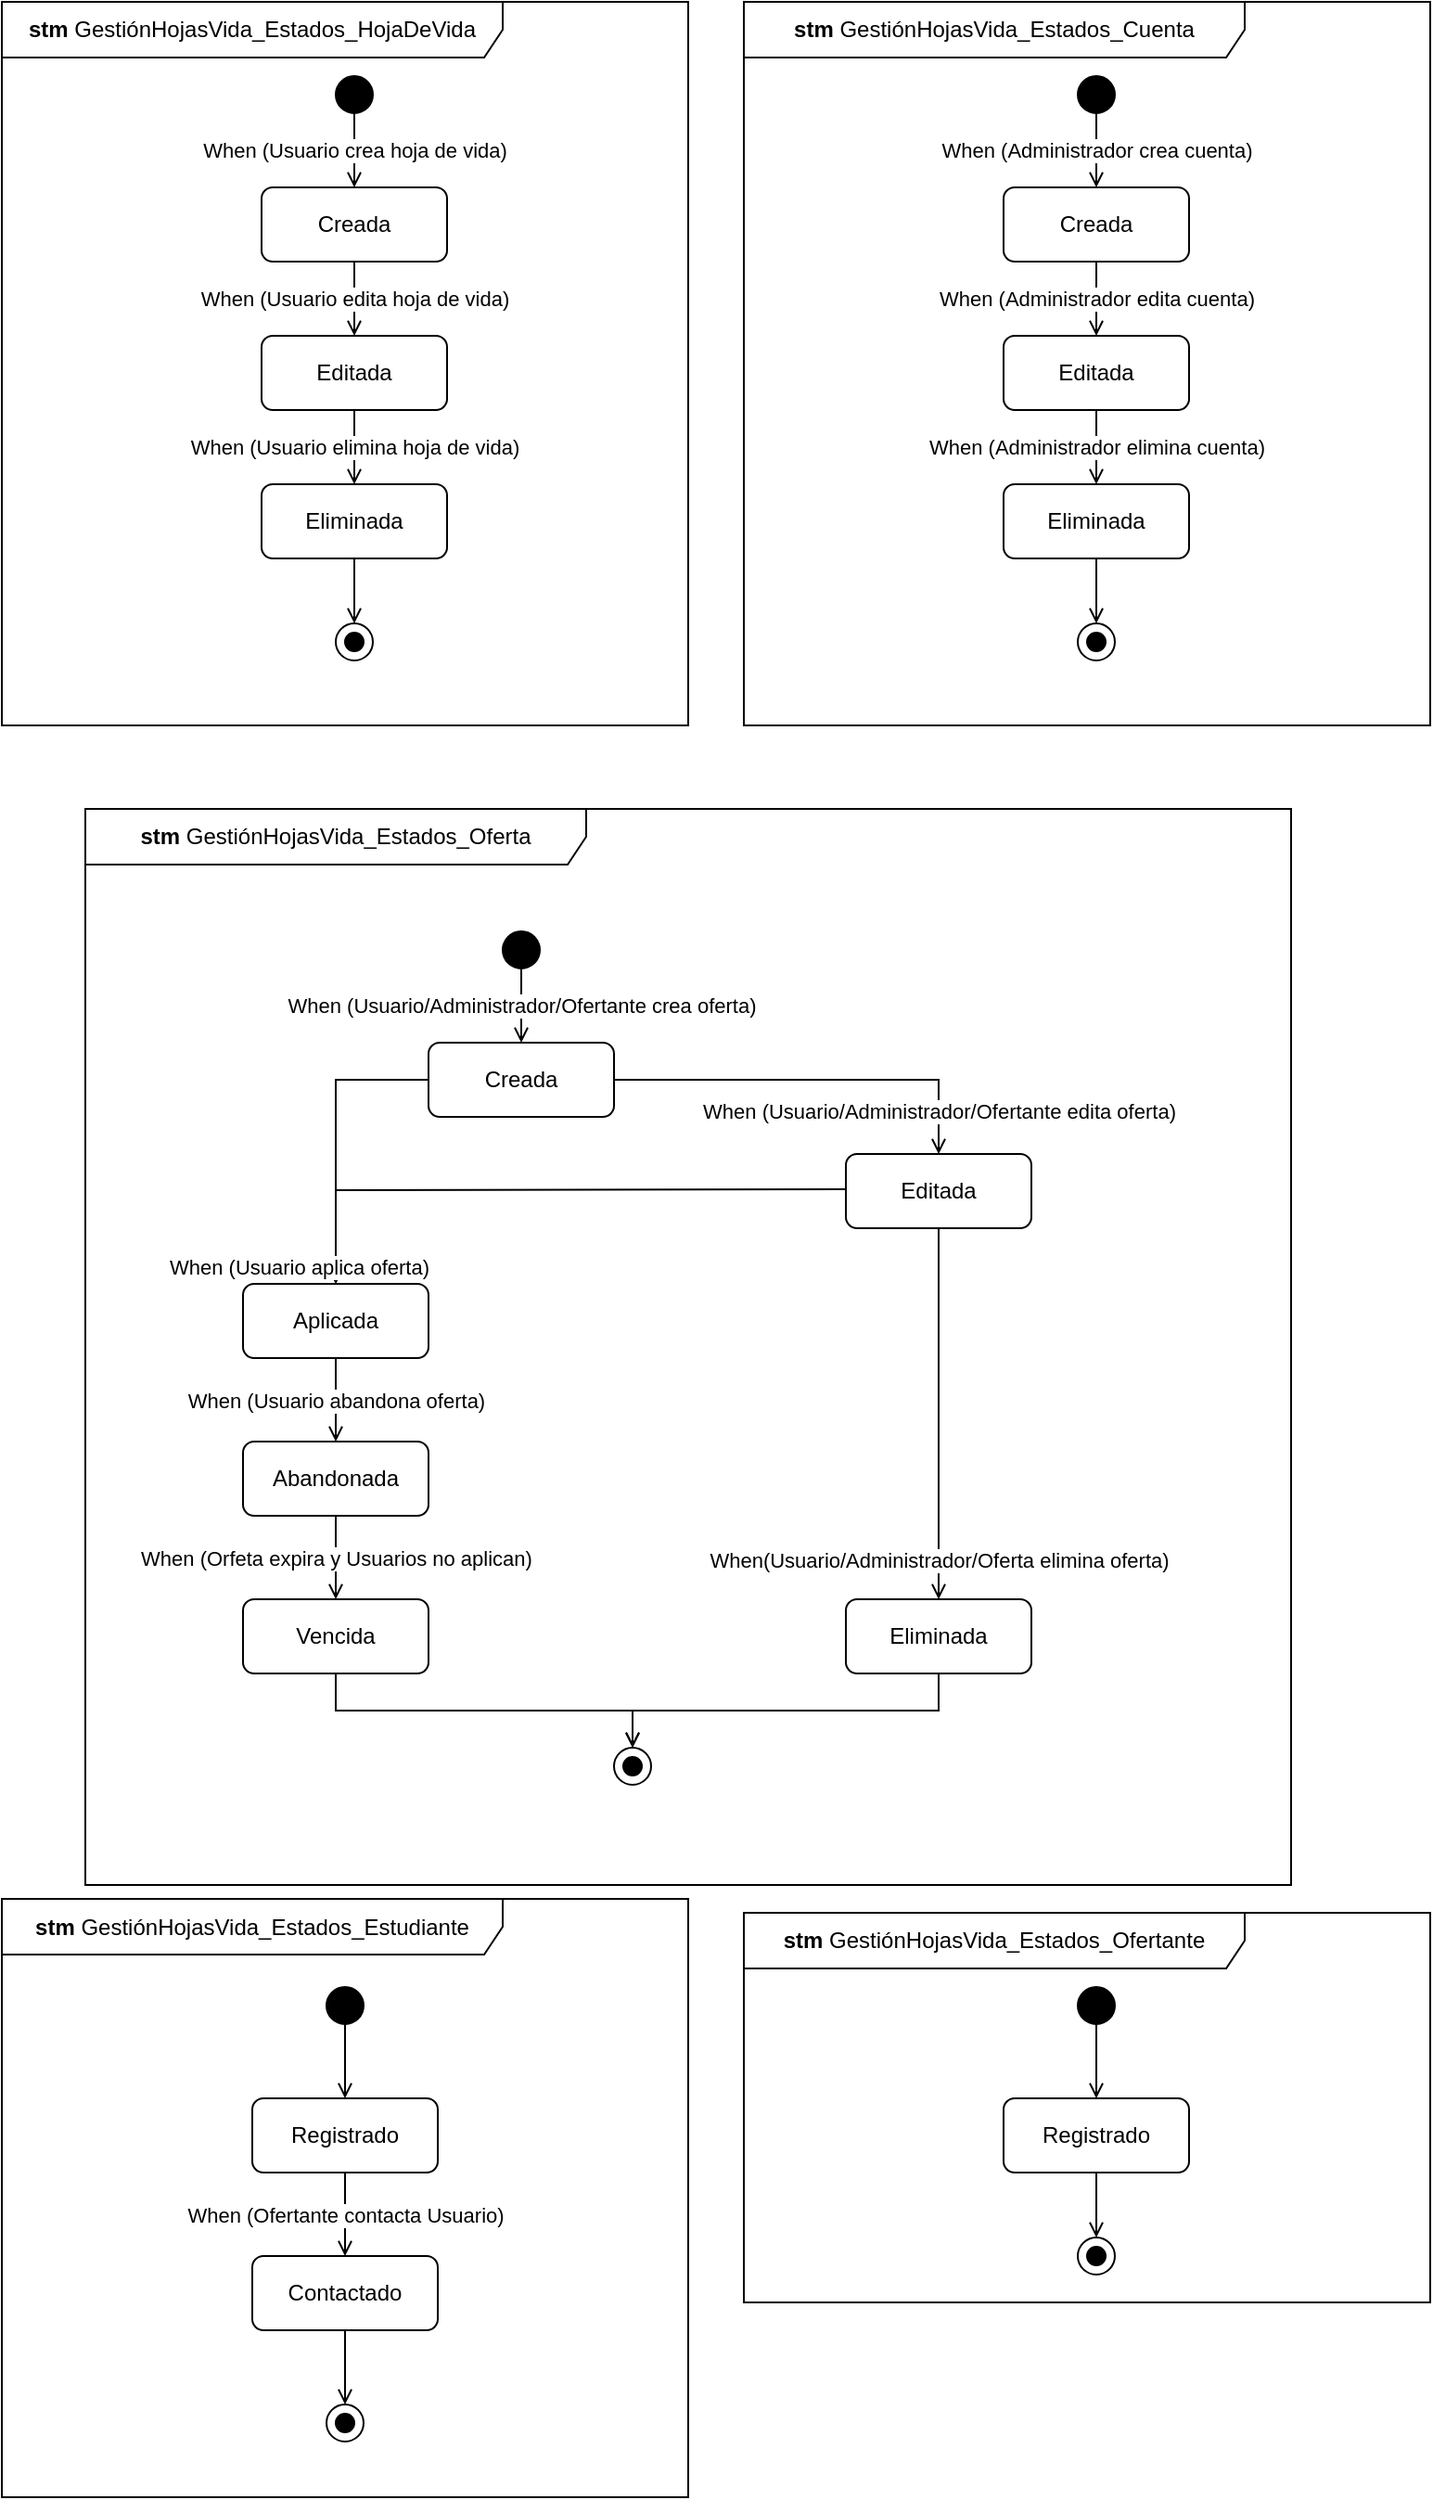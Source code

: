 <mxfile version="13.7.9" type="google"><diagram name="Page-1" id="58cdce13-f638-feb5-8d6f-7d28b1aa9fa0"><mxGraphModel dx="1108" dy="451" grid="1" gridSize="10" guides="1" tooltips="1" connect="1" arrows="1" fold="1" page="1" pageScale="1" pageWidth="1100" pageHeight="850" background="#ffffff" math="0" shadow="0"><root><mxCell id="0"/><mxCell id="1" parent="0"/><mxCell id="YO4JoIQ3PpvjfvyNspI2-1" value="&lt;b&gt;stm &lt;/b&gt;GestiónHojasVida_Estados_HojaDeVida" style="shape=umlFrame;whiteSpace=wrap;html=1;width=270;height=30;" parent="1" vertex="1"><mxGeometry x="175" y="35" width="370" height="390" as="geometry"/></mxCell><mxCell id="YO4JoIQ3PpvjfvyNspI2-6" value="When (Usuario crea hoja de vida)" style="edgeStyle=orthogonalEdgeStyle;rounded=0;orthogonalLoop=1;jettySize=auto;html=1;endArrow=open;endFill=0;" parent="1" source="YO4JoIQ3PpvjfvyNspI2-2" target="YO4JoIQ3PpvjfvyNspI2-3" edge="1"><mxGeometry relative="1" as="geometry"><Array as="points"><mxPoint x="365" y="115"/><mxPoint x="365" y="115"/></Array></mxGeometry></mxCell><mxCell id="YO4JoIQ3PpvjfvyNspI2-2" value="" style="shape=ellipse;html=1;fillColor=#000000;fontSize=18;fontColor=#ffffff;" parent="1" vertex="1"><mxGeometry x="355" y="75" width="20" height="20" as="geometry"/></mxCell><mxCell id="YO4JoIQ3PpvjfvyNspI2-11" value="When (Usuario edita hoja de vida)" style="edgeStyle=orthogonalEdgeStyle;rounded=0;orthogonalLoop=1;jettySize=auto;html=1;exitX=0.5;exitY=1;exitDx=0;exitDy=0;entryX=0.5;entryY=0;entryDx=0;entryDy=0;endArrow=open;endFill=0;" parent="1" source="YO4JoIQ3PpvjfvyNspI2-3" target="YO4JoIQ3PpvjfvyNspI2-4" edge="1"><mxGeometry relative="1" as="geometry"/></mxCell><mxCell id="YO4JoIQ3PpvjfvyNspI2-3" value="Creada" style="shape=rect;rounded=1;html=1;whiteSpace=wrap;align=center;" parent="1" vertex="1"><mxGeometry x="315" y="135" width="100" height="40" as="geometry"/></mxCell><mxCell id="YO4JoIQ3PpvjfvyNspI2-12" value="When (Usuario elimina hoja de vida)" style="edgeStyle=orthogonalEdgeStyle;rounded=0;orthogonalLoop=1;jettySize=auto;html=1;exitX=0.5;exitY=1;exitDx=0;exitDy=0;entryX=0.5;entryY=0;entryDx=0;entryDy=0;endArrow=open;endFill=0;" parent="1" source="YO4JoIQ3PpvjfvyNspI2-4" target="YO4JoIQ3PpvjfvyNspI2-5" edge="1"><mxGeometry relative="1" as="geometry"/></mxCell><mxCell id="YO4JoIQ3PpvjfvyNspI2-4" value="Editada" style="shape=rect;rounded=1;html=1;whiteSpace=wrap;align=center;" parent="1" vertex="1"><mxGeometry x="315" y="215" width="100" height="40" as="geometry"/></mxCell><mxCell id="YO4JoIQ3PpvjfvyNspI2-14" style="edgeStyle=orthogonalEdgeStyle;rounded=0;orthogonalLoop=1;jettySize=auto;html=1;exitX=0.5;exitY=1;exitDx=0;exitDy=0;entryX=0.5;entryY=0;entryDx=0;entryDy=0;entryPerimeter=0;endArrow=open;endFill=0;" parent="1" source="YO4JoIQ3PpvjfvyNspI2-5" target="YO4JoIQ3PpvjfvyNspI2-13" edge="1"><mxGeometry relative="1" as="geometry"/></mxCell><mxCell id="YO4JoIQ3PpvjfvyNspI2-5" value="Eliminada" style="shape=rect;rounded=1;html=1;whiteSpace=wrap;align=center;" parent="1" vertex="1"><mxGeometry x="315" y="295" width="100" height="40" as="geometry"/></mxCell><mxCell id="YO4JoIQ3PpvjfvyNspI2-13" value="" style="shape=mxgraph.sysml.actFinal;html=1;verticalLabelPosition=bottom;labelBackgroundColor=#ffffff;verticalAlign=top;" parent="1" vertex="1"><mxGeometry x="355" y="370" width="20" height="20" as="geometry"/></mxCell><mxCell id="YO4JoIQ3PpvjfvyNspI2-25" value="&lt;b&gt;stm &lt;/b&gt;GestiónHojasVida_Estados_Cuenta" style="shape=umlFrame;whiteSpace=wrap;html=1;width=270;height=30;" parent="1" vertex="1"><mxGeometry x="575" y="35" width="370" height="390" as="geometry"/></mxCell><mxCell id="YO4JoIQ3PpvjfvyNspI2-26" value="When (Administrador crea cuenta)" style="edgeStyle=orthogonalEdgeStyle;rounded=0;orthogonalLoop=1;jettySize=auto;html=1;endArrow=open;endFill=0;" parent="1" source="YO4JoIQ3PpvjfvyNspI2-27" target="YO4JoIQ3PpvjfvyNspI2-29" edge="1"><mxGeometry relative="1" as="geometry"><Array as="points"><mxPoint x="765" y="115"/><mxPoint x="765" y="115"/></Array></mxGeometry></mxCell><mxCell id="YO4JoIQ3PpvjfvyNspI2-27" value="" style="shape=ellipse;html=1;fillColor=#000000;fontSize=18;fontColor=#ffffff;" parent="1" vertex="1"><mxGeometry x="755" y="75" width="20" height="20" as="geometry"/></mxCell><mxCell id="YO4JoIQ3PpvjfvyNspI2-28" value="When (Administrador edita cuenta)" style="edgeStyle=orthogonalEdgeStyle;rounded=0;orthogonalLoop=1;jettySize=auto;html=1;exitX=0.5;exitY=1;exitDx=0;exitDy=0;entryX=0.5;entryY=0;entryDx=0;entryDy=0;endArrow=open;endFill=0;" parent="1" source="YO4JoIQ3PpvjfvyNspI2-29" target="YO4JoIQ3PpvjfvyNspI2-31" edge="1"><mxGeometry relative="1" as="geometry"><mxPoint as="offset"/></mxGeometry></mxCell><mxCell id="YO4JoIQ3PpvjfvyNspI2-29" value="Creada" style="shape=rect;rounded=1;html=1;whiteSpace=wrap;align=center;" parent="1" vertex="1"><mxGeometry x="715" y="135" width="100" height="40" as="geometry"/></mxCell><mxCell id="YO4JoIQ3PpvjfvyNspI2-30" value="&lt;div&gt;When (Administrador elimina cuenta)&lt;/div&gt;" style="edgeStyle=orthogonalEdgeStyle;rounded=0;orthogonalLoop=1;jettySize=auto;html=1;exitX=0.5;exitY=1;exitDx=0;exitDy=0;entryX=0.5;entryY=0;entryDx=0;entryDy=0;endArrow=open;endFill=0;" parent="1" source="YO4JoIQ3PpvjfvyNspI2-31" target="YO4JoIQ3PpvjfvyNspI2-33" edge="1"><mxGeometry relative="1" as="geometry"/></mxCell><mxCell id="YO4JoIQ3PpvjfvyNspI2-31" value="Editada" style="shape=rect;rounded=1;html=1;whiteSpace=wrap;align=center;" parent="1" vertex="1"><mxGeometry x="715" y="215" width="100" height="40" as="geometry"/></mxCell><mxCell id="YO4JoIQ3PpvjfvyNspI2-32" style="edgeStyle=orthogonalEdgeStyle;rounded=0;orthogonalLoop=1;jettySize=auto;html=1;exitX=0.5;exitY=1;exitDx=0;exitDy=0;entryX=0.5;entryY=0;entryDx=0;entryDy=0;entryPerimeter=0;endArrow=open;endFill=0;" parent="1" source="YO4JoIQ3PpvjfvyNspI2-33" target="YO4JoIQ3PpvjfvyNspI2-34" edge="1"><mxGeometry relative="1" as="geometry"/></mxCell><mxCell id="YO4JoIQ3PpvjfvyNspI2-33" value="Eliminada" style="shape=rect;rounded=1;html=1;whiteSpace=wrap;align=center;" parent="1" vertex="1"><mxGeometry x="715" y="295" width="100" height="40" as="geometry"/></mxCell><mxCell id="YO4JoIQ3PpvjfvyNspI2-34" value="" style="shape=mxgraph.sysml.actFinal;html=1;verticalLabelPosition=bottom;labelBackgroundColor=#ffffff;verticalAlign=top;" parent="1" vertex="1"><mxGeometry x="755" y="370" width="20" height="20" as="geometry"/></mxCell><mxCell id="YO4JoIQ3PpvjfvyNspI2-35" value="&lt;b&gt;stm &lt;/b&gt;GestiónHojasVida_Estados_Oferta" style="shape=umlFrame;whiteSpace=wrap;html=1;width=270;height=30;" parent="1" vertex="1"><mxGeometry x="220" y="470" width="650" height="580" as="geometry"/></mxCell><mxCell id="YO4JoIQ3PpvjfvyNspI2-36" value="When (Usuario/Administrador/Ofertante crea oferta)" style="edgeStyle=orthogonalEdgeStyle;rounded=0;orthogonalLoop=1;jettySize=auto;html=1;endArrow=open;endFill=0;" parent="1" source="YO4JoIQ3PpvjfvyNspI2-37" target="YO4JoIQ3PpvjfvyNspI2-39" edge="1"><mxGeometry relative="1" as="geometry"><Array as="points"><mxPoint x="455" y="576"/><mxPoint x="455" y="576"/></Array></mxGeometry></mxCell><mxCell id="YO4JoIQ3PpvjfvyNspI2-37" value="" style="shape=ellipse;html=1;fillColor=#000000;fontSize=18;fontColor=#ffffff;" parent="1" vertex="1"><mxGeometry x="445" y="536" width="20" height="20" as="geometry"/></mxCell><mxCell id="YO4JoIQ3PpvjfvyNspI2-38" value="When (Usuario/Administrador/Ofertante edita oferta)" style="edgeStyle=orthogonalEdgeStyle;rounded=0;orthogonalLoop=1;jettySize=auto;html=1;exitX=1;exitY=0.5;exitDx=0;exitDy=0;entryX=0.5;entryY=0;entryDx=0;entryDy=0;endArrow=open;endFill=0;" parent="1" source="YO4JoIQ3PpvjfvyNspI2-39" target="YO4JoIQ3PpvjfvyNspI2-41" edge="1"><mxGeometry x="0.692" y="-10" relative="1" as="geometry"><mxPoint x="10" y="10" as="offset"/></mxGeometry></mxCell><mxCell id="YO4JoIQ3PpvjfvyNspI2-47" style="edgeStyle=orthogonalEdgeStyle;rounded=0;orthogonalLoop=1;jettySize=auto;html=1;exitX=0;exitY=0.5;exitDx=0;exitDy=0;endArrow=open;endFill=0;" parent="1" source="YO4JoIQ3PpvjfvyNspI2-39" target="YO4JoIQ3PpvjfvyNspI2-45" edge="1"><mxGeometry relative="1" as="geometry"/></mxCell><mxCell id="YO4JoIQ3PpvjfvyNspI2-39" value="Creada" style="shape=rect;rounded=1;html=1;whiteSpace=wrap;align=center;" parent="1" vertex="1"><mxGeometry x="405" y="596" width="100" height="40" as="geometry"/></mxCell><mxCell id="YO4JoIQ3PpvjfvyNspI2-48" value="&lt;div&gt;When (Usuario aplica oferta)&lt;/div&gt;" style="edgeStyle=orthogonalEdgeStyle;rounded=0;orthogonalLoop=1;jettySize=auto;html=1;exitX=0;exitY=0.5;exitDx=0;exitDy=0;entryX=0.5;entryY=0;entryDx=0;entryDy=0;endArrow=open;endFill=0;" parent="1" target="YO4JoIQ3PpvjfvyNspI2-45" edge="1"><mxGeometry x="0.687" y="21" relative="1" as="geometry"><mxPoint x="630" y="675" as="sourcePoint"/><mxPoint x="355" y="715" as="targetPoint"/><mxPoint x="-21" y="21" as="offset"/></mxGeometry></mxCell><mxCell id="YO4JoIQ3PpvjfvyNspI2-55" style="edgeStyle=orthogonalEdgeStyle;rounded=0;orthogonalLoop=1;jettySize=auto;html=1;entryX=0.5;entryY=0;entryDx=0;entryDy=0;endArrow=open;endFill=0;" parent="1" source="YO4JoIQ3PpvjfvyNspI2-41" target="YO4JoIQ3PpvjfvyNspI2-43" edge="1"><mxGeometry relative="1" as="geometry"/></mxCell><mxCell id="t3hURlkrOvyr4WL2rICc-1" value="When(Usuario/Administrador/Oferta elimina oferta)" style="edgeLabel;html=1;align=center;verticalAlign=middle;resizable=0;points=[];" vertex="1" connectable="0" parent="YO4JoIQ3PpvjfvyNspI2-55"><mxGeometry x="0.79" relative="1" as="geometry"><mxPoint as="offset"/></mxGeometry></mxCell><mxCell id="YO4JoIQ3PpvjfvyNspI2-41" value="Editada" style="shape=rect;rounded=1;html=1;whiteSpace=wrap;align=center;" parent="1" vertex="1"><mxGeometry x="630" y="656" width="100" height="40" as="geometry"/></mxCell><mxCell id="YO4JoIQ3PpvjfvyNspI2-42" style="edgeStyle=orthogonalEdgeStyle;rounded=0;orthogonalLoop=1;jettySize=auto;html=1;exitX=0.5;exitY=1;exitDx=0;exitDy=0;entryX=0.5;entryY=0;entryDx=0;entryDy=0;entryPerimeter=0;endArrow=open;endFill=0;" parent="1" source="YO4JoIQ3PpvjfvyNspI2-43" target="YO4JoIQ3PpvjfvyNspI2-44" edge="1"><mxGeometry relative="1" as="geometry"/></mxCell><mxCell id="YO4JoIQ3PpvjfvyNspI2-43" value="Eliminada" style="shape=rect;rounded=1;html=1;whiteSpace=wrap;align=center;" parent="1" vertex="1"><mxGeometry x="630" y="896" width="100" height="40" as="geometry"/></mxCell><mxCell id="YO4JoIQ3PpvjfvyNspI2-44" value="" style="shape=mxgraph.sysml.actFinal;html=1;verticalLabelPosition=bottom;labelBackgroundColor=#ffffff;verticalAlign=top;" parent="1" vertex="1"><mxGeometry x="505" y="976" width="20" height="20" as="geometry"/></mxCell><mxCell id="YO4JoIQ3PpvjfvyNspI2-51" value="When (Usuario abandona oferta)" style="edgeStyle=orthogonalEdgeStyle;rounded=0;orthogonalLoop=1;jettySize=auto;html=1;exitX=0.5;exitY=1;exitDx=0;exitDy=0;endArrow=open;endFill=0;" parent="1" source="YO4JoIQ3PpvjfvyNspI2-45" target="YO4JoIQ3PpvjfvyNspI2-50" edge="1"><mxGeometry relative="1" as="geometry"/></mxCell><mxCell id="YO4JoIQ3PpvjfvyNspI2-45" value="Aplicada" style="shape=rect;rounded=1;html=1;whiteSpace=wrap;align=center;" parent="1" vertex="1"><mxGeometry x="305" y="726" width="100" height="40" as="geometry"/></mxCell><mxCell id="YO4JoIQ3PpvjfvyNspI2-53" value="When (Orfeta expira y Usuarios no aplican)" style="edgeStyle=orthogonalEdgeStyle;rounded=0;orthogonalLoop=1;jettySize=auto;html=1;exitX=0.5;exitY=1;exitDx=0;exitDy=0;entryX=0.5;entryY=0;entryDx=0;entryDy=0;endArrow=open;endFill=0;" parent="1" source="YO4JoIQ3PpvjfvyNspI2-50" target="YO4JoIQ3PpvjfvyNspI2-52" edge="1"><mxGeometry relative="1" as="geometry"/></mxCell><mxCell id="YO4JoIQ3PpvjfvyNspI2-50" value="Abandonada" style="shape=rect;rounded=1;html=1;whiteSpace=wrap;align=center;" parent="1" vertex="1"><mxGeometry x="305" y="811" width="100" height="40" as="geometry"/></mxCell><mxCell id="YO4JoIQ3PpvjfvyNspI2-56" style="edgeStyle=orthogonalEdgeStyle;rounded=0;orthogonalLoop=1;jettySize=auto;html=1;exitX=0.5;exitY=1;exitDx=0;exitDy=0;entryX=0.5;entryY=0;entryDx=0;entryDy=0;entryPerimeter=0;endArrow=open;endFill=0;" parent="1" source="YO4JoIQ3PpvjfvyNspI2-52" target="YO4JoIQ3PpvjfvyNspI2-44" edge="1"><mxGeometry relative="1" as="geometry"/></mxCell><mxCell id="YO4JoIQ3PpvjfvyNspI2-52" value="Vencida" style="shape=rect;rounded=1;html=1;whiteSpace=wrap;align=center;" parent="1" vertex="1"><mxGeometry x="305" y="896" width="100" height="40" as="geometry"/></mxCell><mxCell id="YO4JoIQ3PpvjfvyNspI2-57" value="&lt;b&gt;stm &lt;/b&gt;GestiónHojasVida_Estados_Estudiante" style="shape=umlFrame;whiteSpace=wrap;html=1;width=270;height=30;" parent="1" vertex="1"><mxGeometry x="175" y="1057.5" width="370" height="322.5" as="geometry"/></mxCell><mxCell id="YO4JoIQ3PpvjfvyNspI2-58" value="" style="edgeStyle=orthogonalEdgeStyle;rounded=0;orthogonalLoop=1;jettySize=auto;html=1;endArrow=open;endFill=0;" parent="1" source="YO4JoIQ3PpvjfvyNspI2-59" target="YO4JoIQ3PpvjfvyNspI2-61" edge="1"><mxGeometry relative="1" as="geometry"><Array as="points"><mxPoint x="360" y="1145"/><mxPoint x="360" y="1145"/></Array></mxGeometry></mxCell><mxCell id="YO4JoIQ3PpvjfvyNspI2-59" value="" style="shape=ellipse;html=1;fillColor=#000000;fontSize=18;fontColor=#ffffff;" parent="1" vertex="1"><mxGeometry x="350" y="1105" width="20" height="20" as="geometry"/></mxCell><mxCell id="YO4JoIQ3PpvjfvyNspI2-75" value="When (Ofertante contacta Usuario)" style="edgeStyle=orthogonalEdgeStyle;rounded=0;orthogonalLoop=1;jettySize=auto;html=1;exitX=0.5;exitY=1;exitDx=0;exitDy=0;endArrow=open;endFill=0;" parent="1" source="YO4JoIQ3PpvjfvyNspI2-61" target="YO4JoIQ3PpvjfvyNspI2-73" edge="1"><mxGeometry relative="1" as="geometry"/></mxCell><mxCell id="YO4JoIQ3PpvjfvyNspI2-61" value="Registrado" style="shape=rect;rounded=1;html=1;whiteSpace=wrap;align=center;" parent="1" vertex="1"><mxGeometry x="310" y="1165" width="100" height="40" as="geometry"/></mxCell><mxCell id="YO4JoIQ3PpvjfvyNspI2-64" style="edgeStyle=orthogonalEdgeStyle;rounded=0;orthogonalLoop=1;jettySize=auto;html=1;exitX=0.5;exitY=1;exitDx=0;exitDy=0;entryX=0.5;entryY=0;entryDx=0;entryDy=0;entryPerimeter=0;endArrow=open;endFill=0;" parent="1" source="YO4JoIQ3PpvjfvyNspI2-73" target="YO4JoIQ3PpvjfvyNspI2-66" edge="1"><mxGeometry relative="1" as="geometry"><mxPoint x="360" y="1375" as="sourcePoint"/></mxGeometry></mxCell><mxCell id="YO4JoIQ3PpvjfvyNspI2-66" value="" style="shape=mxgraph.sysml.actFinal;html=1;verticalLabelPosition=bottom;labelBackgroundColor=#ffffff;verticalAlign=top;" parent="1" vertex="1"><mxGeometry x="350" y="1330" width="20" height="20" as="geometry"/></mxCell><mxCell id="YO4JoIQ3PpvjfvyNspI2-67" value="&lt;b&gt;stm &lt;/b&gt;GestiónHojasVida_Estados_Ofertante" style="shape=umlFrame;whiteSpace=wrap;html=1;width=270;height=30;" parent="1" vertex="1"><mxGeometry x="575" y="1065" width="370" height="210" as="geometry"/></mxCell><mxCell id="YO4JoIQ3PpvjfvyNspI2-68" value="" style="edgeStyle=orthogonalEdgeStyle;rounded=0;orthogonalLoop=1;jettySize=auto;html=1;endArrow=open;endFill=0;" parent="1" source="YO4JoIQ3PpvjfvyNspI2-69" target="YO4JoIQ3PpvjfvyNspI2-70" edge="1"><mxGeometry relative="1" as="geometry"><Array as="points"><mxPoint x="765" y="1145"/><mxPoint x="765" y="1145"/></Array></mxGeometry></mxCell><mxCell id="YO4JoIQ3PpvjfvyNspI2-69" value="" style="shape=ellipse;html=1;fillColor=#000000;fontSize=18;fontColor=#ffffff;" parent="1" vertex="1"><mxGeometry x="755" y="1105" width="20" height="20" as="geometry"/></mxCell><mxCell id="YO4JoIQ3PpvjfvyNspI2-70" value="Registrado" style="shape=rect;rounded=1;html=1;whiteSpace=wrap;align=center;" parent="1" vertex="1"><mxGeometry x="715" y="1165" width="100" height="40" as="geometry"/></mxCell><mxCell id="YO4JoIQ3PpvjfvyNspI2-71" style="edgeStyle=orthogonalEdgeStyle;rounded=0;orthogonalLoop=1;jettySize=auto;html=1;exitX=0.5;exitY=1;exitDx=0;exitDy=0;entryX=0.5;entryY=0;entryDx=0;entryDy=0;entryPerimeter=0;endArrow=open;endFill=0;" parent="1" source="YO4JoIQ3PpvjfvyNspI2-70" target="YO4JoIQ3PpvjfvyNspI2-72" edge="1"><mxGeometry relative="1" as="geometry"><mxPoint x="765" y="1375" as="sourcePoint"/></mxGeometry></mxCell><mxCell id="YO4JoIQ3PpvjfvyNspI2-72" value="" style="shape=mxgraph.sysml.actFinal;html=1;verticalLabelPosition=bottom;labelBackgroundColor=#ffffff;verticalAlign=top;" parent="1" vertex="1"><mxGeometry x="755" y="1240" width="20" height="20" as="geometry"/></mxCell><mxCell id="YO4JoIQ3PpvjfvyNspI2-73" value="Contactado" style="shape=rect;rounded=1;html=1;whiteSpace=wrap;align=center;" parent="1" vertex="1"><mxGeometry x="310" y="1250" width="100" height="40" as="geometry"/></mxCell></root></mxGraphModel></diagram></mxfile>